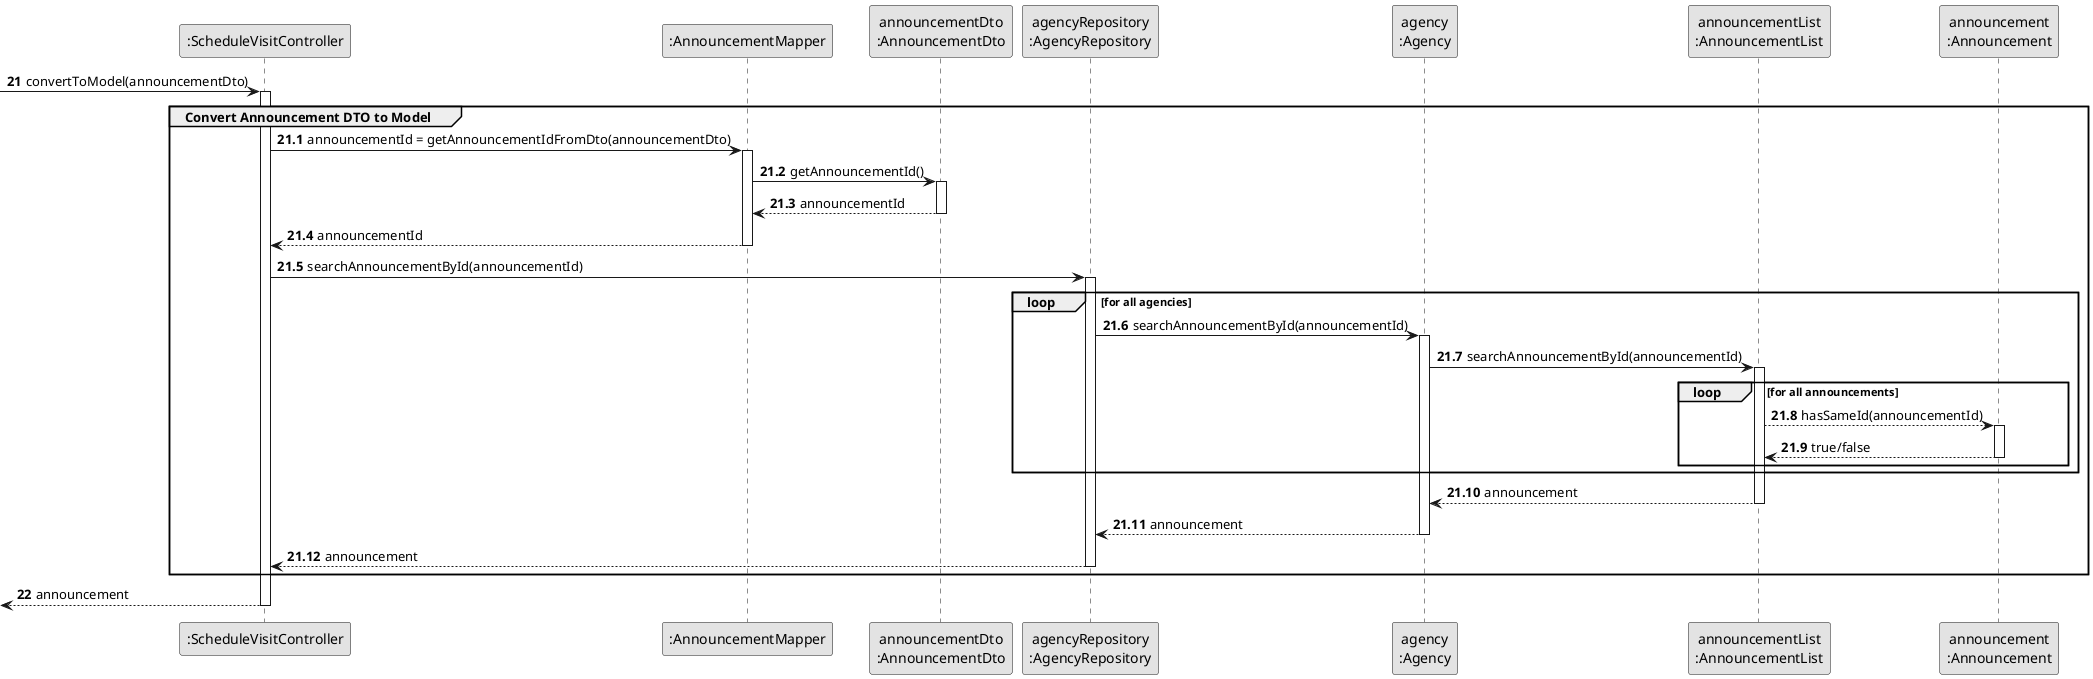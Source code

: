 @startuml
skinparam monochrome true
skinparam packageStyle rectangle
skinparam shadowing false


participant ":ScheduleVisitController" as CTRL
participant ":AnnouncementMapper" as MAPPER
participant "announcementDto\n:AnnouncementDto" as ANCDTO
participant "agencyRepository\n:AgencyRepository" as AgencyRepository
participant "agency\n:Agency" as AGC
participant "announcementList\n:AnnouncementList" as LISTCLASS
participant "announcement\n:Announcement" as ANNOUNCE


autonumber 21

 -> CTRL : convertToModel(announcementDto)

activate CTRL

    autonumber 21.1

    group Convert Announcement DTO to Model

        CTRL -> MAPPER : announcementId = getAnnouncementIdFromDto(announcementDto)
        activate MAPPER

        MAPPER -> ANCDTO : getAnnouncementId()
        activate ANCDTO

            ANCDTO --> MAPPER : announcementId
        deactivate ANCDTO

            MAPPER --> CTRL : announcementId
        deactivate MAPPER

        CTRL -> AgencyRepository : searchAnnouncementById(announcementId)
        activate AgencyRepository

        loop for all agencies

            AgencyRepository -> AGC : searchAnnouncementById(announcementId)
            activate AGC

                AGC -> LISTCLASS : searchAnnouncementById(announcementId)

                loop for all announcements

                    activate LISTCLASS

                    LISTCLASS --> ANNOUNCE : hasSameId(announcementId)

                    activate ANNOUNCE

                        ANNOUNCE --> LISTCLASS : true/false
                    deactivate ANNOUNCE

                end loop

        end loop

            LISTCLASS --> AGC : announcement
        deactivate LISTCLASS

            AGC --> AgencyRepository : announcement
        deactivate AGC

            AgencyRepository --> CTRL : announcement
        deactivate AgencyRepository

    end group

    autonumber 22

    <-- CTRL  : announcement
deactivate CTRL

@enduml